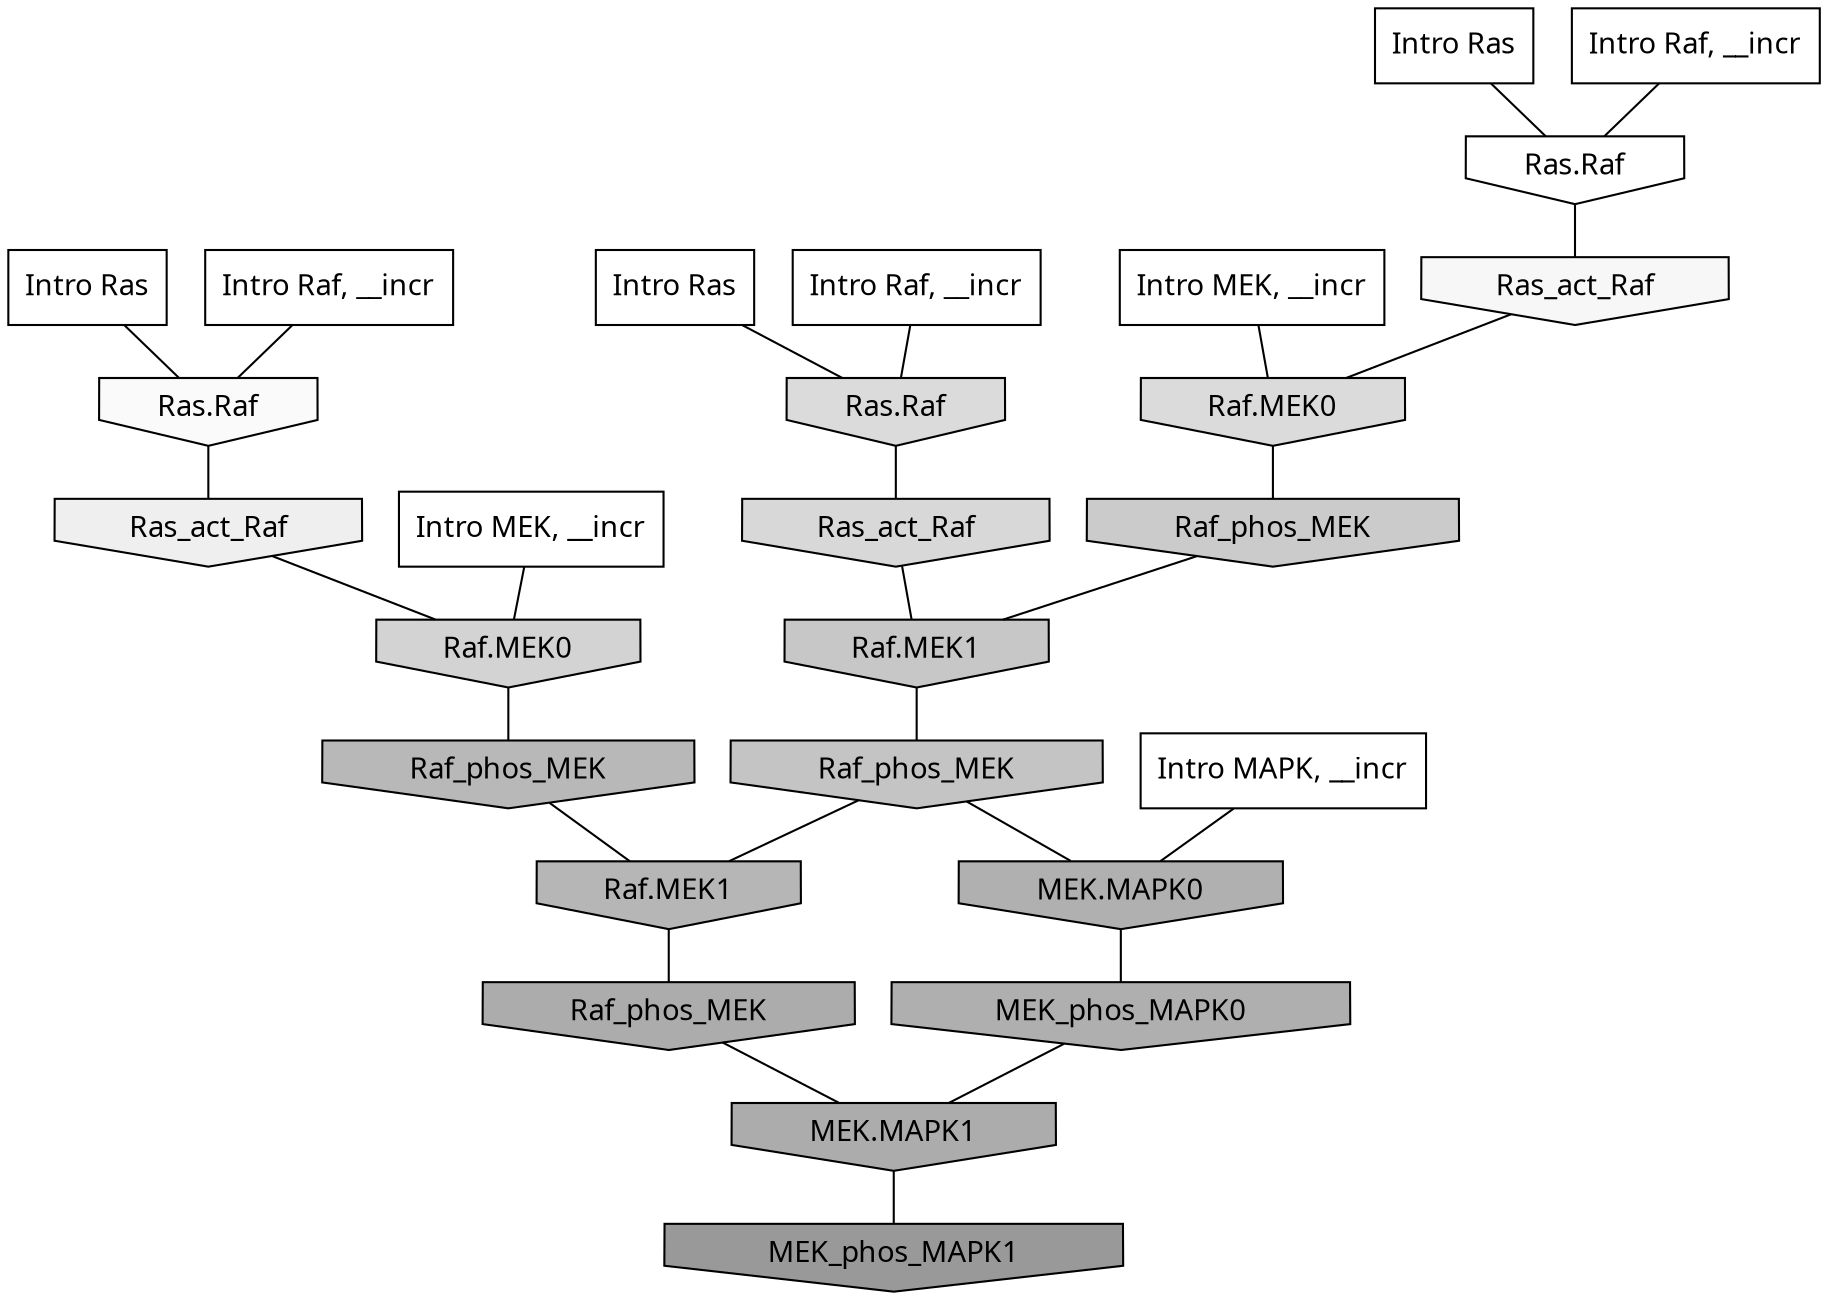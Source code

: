 digraph G{
  rankdir="TB";
  ranksep=0.30;
  node [fontname="CMU Serif"];
  edge [fontname="CMU Serif"];
  
  7 [label="Intro Ras", shape=rectangle, style=filled, fillcolor="0.000 0.000 1.000"]
  
  89 [label="Intro Ras", shape=rectangle, style=filled, fillcolor="0.000 0.000 1.000"]
  
  90 [label="Intro Ras", shape=rectangle, style=filled, fillcolor="0.000 0.000 1.000"]
  
  210 [label="Intro Raf, __incr", shape=rectangle, style=filled, fillcolor="0.000 0.000 1.000"]
  
  683 [label="Intro Raf, __incr", shape=rectangle, style=filled, fillcolor="0.000 0.000 1.000"]
  
  689 [label="Intro Raf, __incr", shape=rectangle, style=filled, fillcolor="0.000 0.000 1.000"]
  
  1556 [label="Intro MEK, __incr", shape=rectangle, style=filled, fillcolor="0.000 0.000 1.000"]
  
  1867 [label="Intro MEK, __incr", shape=rectangle, style=filled, fillcolor="0.000 0.000 1.000"]
  
  2509 [label="Intro MAPK, __incr", shape=rectangle, style=filled, fillcolor="0.000 0.000 1.000"]
  
  3286 [label="Ras.Raf", shape=invhouse, style=filled, fillcolor="0.000 0.000 1.000"]
  
  3466 [label="Ras.Raf", shape=invhouse, style=filled, fillcolor="0.000 0.000 0.978"]
  
  3539 [label="Ras_act_Raf", shape=invhouse, style=filled, fillcolor="0.000 0.000 0.968"]
  
  3936 [label="Ras_act_Raf", shape=invhouse, style=filled, fillcolor="0.000 0.000 0.936"]
  
  5376 [label="Ras.Raf", shape=invhouse, style=filled, fillcolor="0.000 0.000 0.857"]
  
  5411 [label="Raf.MEK0", shape=invhouse, style=filled, fillcolor="0.000 0.000 0.856"]
  
  5567 [label="Ras_act_Raf", shape=invhouse, style=filled, fillcolor="0.000 0.000 0.845"]
  
  5992 [label="Raf.MEK0", shape=invhouse, style=filled, fillcolor="0.000 0.000 0.826"]
  
  6858 [label="Raf_phos_MEK", shape=invhouse, style=filled, fillcolor="0.000 0.000 0.793"]
  
  7321 [label="Raf.MEK1", shape=invhouse, style=filled, fillcolor="0.000 0.000 0.779"]
  
  7776 [label="Raf_phos_MEK", shape=invhouse, style=filled, fillcolor="0.000 0.000 0.767"]
  
  9682 [label="Raf_phos_MEK", shape=invhouse, style=filled, fillcolor="0.000 0.000 0.719"]
  
  10033 [label="Raf.MEK1", shape=invhouse, style=filled, fillcolor="0.000 0.000 0.713"]
  
  11401 [label="MEK.MAPK0", shape=invhouse, style=filled, fillcolor="0.000 0.000 0.688"]
  
  11613 [label="MEK_phos_MAPK0", shape=invhouse, style=filled, fillcolor="0.000 0.000 0.684"]
  
  12291 [label="Raf_phos_MEK", shape=invhouse, style=filled, fillcolor="0.000 0.000 0.674"]
  
  12293 [label="MEK.MAPK1", shape=invhouse, style=filled, fillcolor="0.000 0.000 0.674"]
  
  16993 [label="MEK_phos_MAPK1", shape=invhouse, style=filled, fillcolor="0.000 0.000 0.600"]
  
  
  12293 -> 16993 [dir=none, color="0.000 0.000 0.000"] 
  12291 -> 12293 [dir=none, color="0.000 0.000 0.000"] 
  11613 -> 12293 [dir=none, color="0.000 0.000 0.000"] 
  11401 -> 11613 [dir=none, color="0.000 0.000 0.000"] 
  10033 -> 12291 [dir=none, color="0.000 0.000 0.000"] 
  9682 -> 10033 [dir=none, color="0.000 0.000 0.000"] 
  7776 -> 10033 [dir=none, color="0.000 0.000 0.000"] 
  7776 -> 11401 [dir=none, color="0.000 0.000 0.000"] 
  7321 -> 7776 [dir=none, color="0.000 0.000 0.000"] 
  6858 -> 7321 [dir=none, color="0.000 0.000 0.000"] 
  5992 -> 9682 [dir=none, color="0.000 0.000 0.000"] 
  5567 -> 7321 [dir=none, color="0.000 0.000 0.000"] 
  5411 -> 6858 [dir=none, color="0.000 0.000 0.000"] 
  5376 -> 5567 [dir=none, color="0.000 0.000 0.000"] 
  3936 -> 5992 [dir=none, color="0.000 0.000 0.000"] 
  3539 -> 5411 [dir=none, color="0.000 0.000 0.000"] 
  3466 -> 3936 [dir=none, color="0.000 0.000 0.000"] 
  3286 -> 3539 [dir=none, color="0.000 0.000 0.000"] 
  2509 -> 11401 [dir=none, color="0.000 0.000 0.000"] 
  1867 -> 5411 [dir=none, color="0.000 0.000 0.000"] 
  1556 -> 5992 [dir=none, color="0.000 0.000 0.000"] 
  689 -> 3286 [dir=none, color="0.000 0.000 0.000"] 
  683 -> 5376 [dir=none, color="0.000 0.000 0.000"] 
  210 -> 3466 [dir=none, color="0.000 0.000 0.000"] 
  90 -> 3466 [dir=none, color="0.000 0.000 0.000"] 
  89 -> 3286 [dir=none, color="0.000 0.000 0.000"] 
  7 -> 5376 [dir=none, color="0.000 0.000 0.000"] 
  
  }
